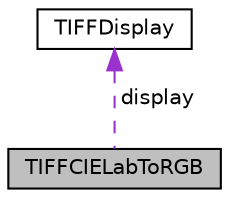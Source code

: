digraph "TIFFCIELabToRGB"
{
  edge [fontname="Helvetica",fontsize="10",labelfontname="Helvetica",labelfontsize="10"];
  node [fontname="Helvetica",fontsize="10",shape=record];
  Node1 [label="TIFFCIELabToRGB",height=0.2,width=0.4,color="black", fillcolor="grey75", style="filled", fontcolor="black"];
  Node2 -> Node1 [dir="back",color="darkorchid3",fontsize="10",style="dashed",label=" display" ,fontname="Helvetica"];
  Node2 [label="TIFFDisplay",height=0.2,width=0.4,color="black", fillcolor="white", style="filled",URL="$struct_t_i_f_f_display.html"];
}
